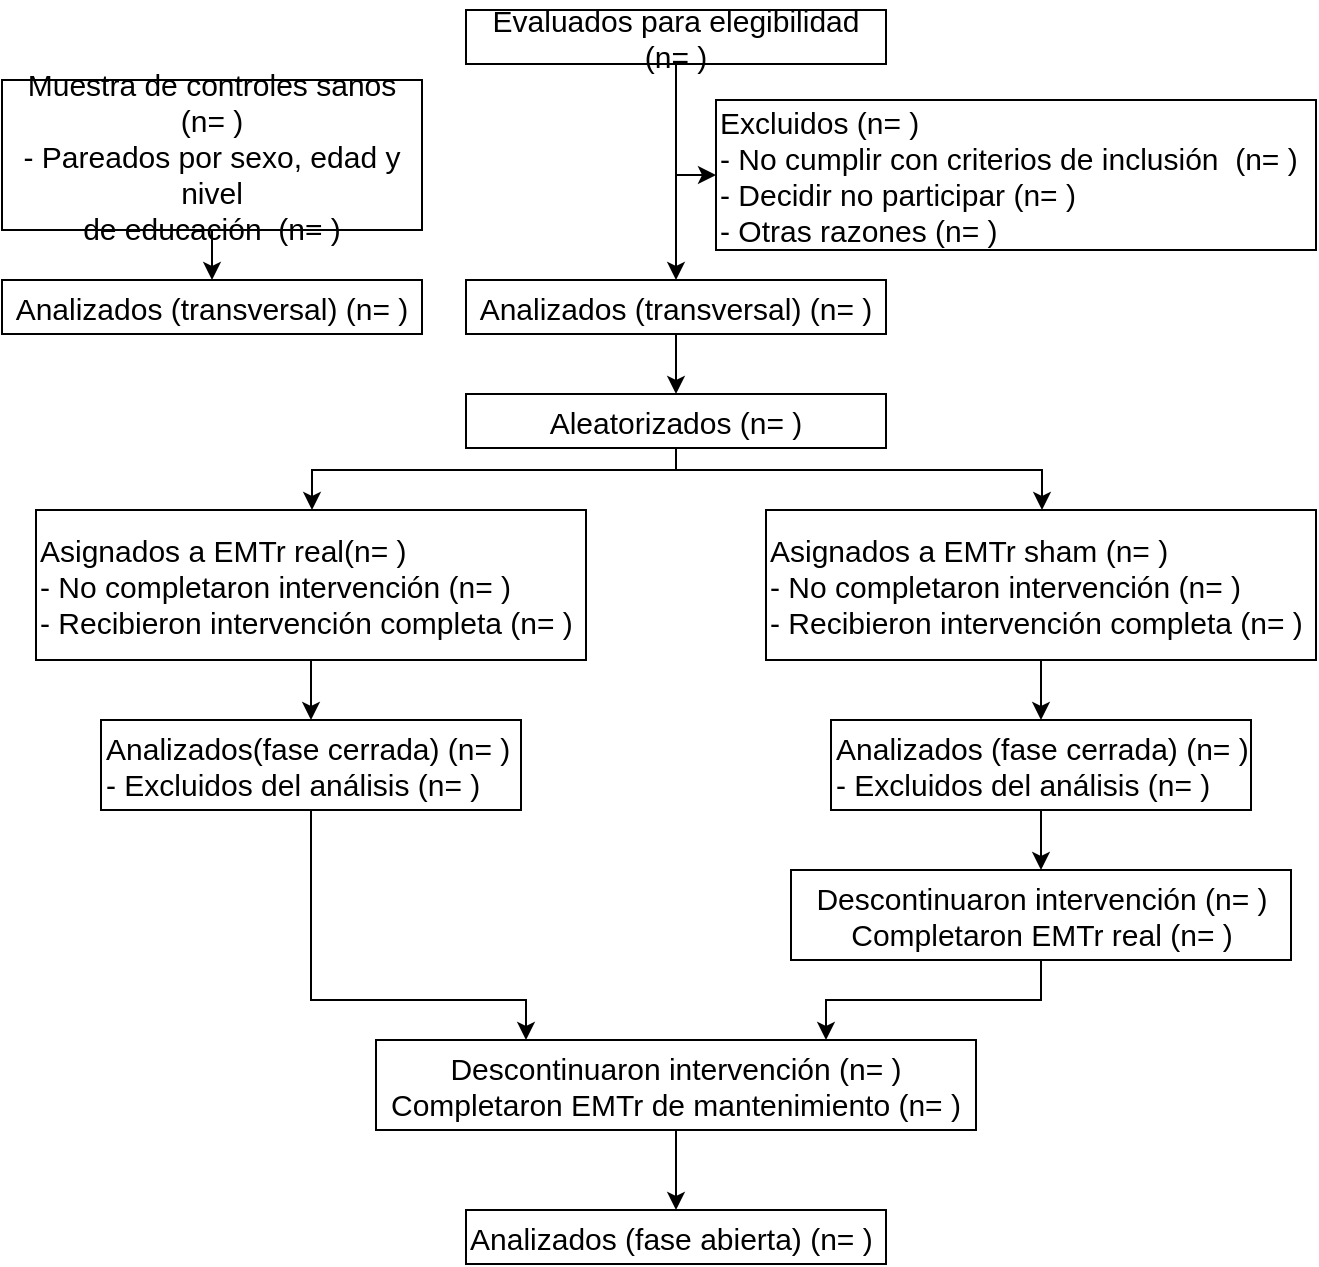 <mxfile version="11.1.5" type="github" pages="1"><diagram id="WCmoovKckkK8-KkLrJQe" name="Page-1"><mxGraphModel dx="1422" dy="822" grid="1" gridSize="10" guides="1" tooltips="1" connect="1" arrows="1" fold="1" page="1" pageScale="1" pageWidth="850" pageHeight="1100" math="0" shadow="0"><root><mxCell id="0"/><mxCell id="1" parent="0"/><mxCell id="HB8jNzePgzjmBR3Wgkgj-1" value="&lt;font style=&quot;font-size: 15px&quot;&gt;Evaluados para elegibilidad (n= )&lt;/font&gt;" style="rounded=0;whiteSpace=wrap;html=1;rotation=0;" parent="1" vertex="1"><mxGeometry x="350" y="35" width="210" height="27" as="geometry"/></mxCell><mxCell id="HB8jNzePgzjmBR3Wgkgj-6" value="&lt;div style=&quot;font-size: 15px&quot; align=&quot;left&quot;&gt;&lt;font style=&quot;font-size: 15px&quot;&gt;Excluidos (n= )&lt;br&gt;- No cumplir con criterios de inclusión&amp;nbsp; (n= )&lt;br&gt;- Decidir no participar (n= )&lt;br&gt;- Otras razones (n= )&lt;/font&gt;&lt;/div&gt;" style="rounded=0;whiteSpace=wrap;html=1;align=left;container=1;rotation=0;" parent="1" vertex="1" collapsed="1"><mxGeometry x="475" y="80" width="300" height="75" as="geometry"><mxRectangle x="400" y="80" width="190" height="56" as="alternateBounds"/></mxGeometry></mxCell><mxCell id="HB8jNzePgzjmBR3Wgkgj-7" value="" style="edgeStyle=orthogonalEdgeStyle;rounded=0;orthogonalLoop=1;jettySize=auto;html=1;exitX=0.5;exitY=1;exitDx=0;exitDy=0;entryX=0;entryY=0.5;entryDx=0;entryDy=0;" parent="1" source="HB8jNzePgzjmBR3Wgkgj-1" target="HB8jNzePgzjmBR3Wgkgj-6" edge="1"><mxGeometry relative="1" as="geometry"/></mxCell><mxCell id="sRWXhoOYLkrZEvFtPLJc-5" style="edgeStyle=orthogonalEdgeStyle;rounded=0;orthogonalLoop=1;jettySize=auto;html=1;" edge="1" parent="1" source="HB8jNzePgzjmBR3Wgkgj-2" target="sRWXhoOYLkrZEvFtPLJc-1"><mxGeometry relative="1" as="geometry"><Array as="points"><mxPoint x="455" y="265"/><mxPoint x="273" y="265"/></Array></mxGeometry></mxCell><mxCell id="sRWXhoOYLkrZEvFtPLJc-6" style="edgeStyle=orthogonalEdgeStyle;rounded=0;orthogonalLoop=1;jettySize=auto;html=1;exitX=0.5;exitY=1;exitDx=0;exitDy=0;" edge="1" parent="1" source="HB8jNzePgzjmBR3Wgkgj-2" target="sRWXhoOYLkrZEvFtPLJc-2"><mxGeometry relative="1" as="geometry"><Array as="points"><mxPoint x="455" y="265"/><mxPoint x="638" y="265"/></Array></mxGeometry></mxCell><mxCell id="HB8jNzePgzjmBR3Wgkgj-2" value="&lt;font style=&quot;font-size: 15px&quot;&gt;Aleatorizados (n= )&lt;/font&gt;" style="rounded=0;whiteSpace=wrap;html=1;rotation=0;" parent="1" vertex="1"><mxGeometry x="350" y="227" width="210" height="27" as="geometry"/></mxCell><mxCell id="HB8jNzePgzjmBR3Wgkgj-3" value="" style="edgeStyle=orthogonalEdgeStyle;rounded=0;orthogonalLoop=1;jettySize=auto;html=1;exitX=0.5;exitY=1;exitDx=0;exitDy=0;entryX=0.5;entryY=0;entryDx=0;entryDy=0;" parent="1" source="HB8jNzePgzjmBR3Wgkgj-1" target="sRWXhoOYLkrZEvFtPLJc-14" edge="1"><mxGeometry relative="1" as="geometry"><mxPoint x="445" y="150" as="targetPoint"/></mxGeometry></mxCell><mxCell id="sRWXhoOYLkrZEvFtPLJc-22" style="edgeStyle=orthogonalEdgeStyle;rounded=0;orthogonalLoop=1;jettySize=auto;html=1;entryX=0.5;entryY=0;entryDx=0;entryDy=0;" edge="1" parent="1" source="sRWXhoOYLkrZEvFtPLJc-1" target="sRWXhoOYLkrZEvFtPLJc-21"><mxGeometry relative="1" as="geometry"><mxPoint x="305" y="460" as="targetPoint"/></mxGeometry></mxCell><mxCell id="sRWXhoOYLkrZEvFtPLJc-1" value="&lt;div style=&quot;font-size: 15px&quot; align=&quot;left&quot;&gt;&lt;font style=&quot;font-size: 15px&quot;&gt;Asignados a EMTr real(n= )&lt;br&gt;- No completaron intervención  (n= )&lt;br&gt;- Recibieron intervención completa (n= )&lt;br&gt;&lt;/font&gt;&lt;/div&gt;" style="rounded=0;whiteSpace=wrap;html=1;align=left;rotation=0;" vertex="1" parent="1"><mxGeometry x="135" y="285" width="275" height="75" as="geometry"/></mxCell><mxCell id="sRWXhoOYLkrZEvFtPLJc-26" value="" style="edgeStyle=orthogonalEdgeStyle;rounded=0;orthogonalLoop=1;jettySize=auto;html=1;entryX=0.5;entryY=0;entryDx=0;entryDy=0;" edge="1" parent="1" source="sRWXhoOYLkrZEvFtPLJc-2" target="sRWXhoOYLkrZEvFtPLJc-19"><mxGeometry relative="1" as="geometry"><mxPoint x="650" y="465" as="targetPoint"/></mxGeometry></mxCell><mxCell id="sRWXhoOYLkrZEvFtPLJc-2" value="&lt;font style=&quot;font-size: 15px&quot;&gt;Asignados a EMTr sham (n= )&lt;br&gt;&lt;/font&gt;&lt;div style=&quot;font-size: 15px&quot; align=&quot;left&quot;&gt;&lt;font style=&quot;font-size: 15px&quot;&gt;- No completaron intervención (n= )&lt;br&gt;- Recibieron intervención completa (n= )&lt;br&gt;&lt;/font&gt;&lt;/div&gt;" style="rounded=0;whiteSpace=wrap;html=1;align=left;rotation=0;" vertex="1" parent="1"><mxGeometry x="500" y="285" width="275" height="75" as="geometry"/></mxCell><mxCell id="sRWXhoOYLkrZEvFtPLJc-24" value="" style="edgeStyle=orthogonalEdgeStyle;rounded=0;orthogonalLoop=1;jettySize=auto;html=1;" edge="1" parent="1" source="sRWXhoOYLkrZEvFtPLJc-19" target="sRWXhoOYLkrZEvFtPLJc-11"><mxGeometry relative="1" as="geometry"/></mxCell><mxCell id="sRWXhoOYLkrZEvFtPLJc-19" value="&lt;div style=&quot;font-size: 15px&quot; align=&quot;left&quot;&gt;&lt;font style=&quot;font-size: 15px&quot;&gt;Analizados (fase cerrada) (n= )&lt;/font&gt;&lt;/div&gt;&lt;div style=&quot;font-size: 15px&quot; align=&quot;left&quot;&gt;&lt;font style=&quot;font-size: 15px&quot;&gt;- Excluidos del análisis (n= )&lt;br&gt;&lt;/font&gt;&lt;/div&gt;" style="rounded=0;whiteSpace=wrap;html=1;align=left;rotation=0;" vertex="1" parent="1"><mxGeometry x="532.5" y="390" width="210" height="45" as="geometry"/></mxCell><mxCell id="sRWXhoOYLkrZEvFtPLJc-29" value="" style="edgeStyle=orthogonalEdgeStyle;rounded=0;orthogonalLoop=1;jettySize=auto;html=1;entryX=0.75;entryY=0;entryDx=0;entryDy=0;" edge="1" parent="1" source="sRWXhoOYLkrZEvFtPLJc-11" target="sRWXhoOYLkrZEvFtPLJc-28"><mxGeometry relative="1" as="geometry"><Array as="points"><mxPoint x="638" y="530"/><mxPoint x="530" y="530"/></Array></mxGeometry></mxCell><mxCell id="sRWXhoOYLkrZEvFtPLJc-11" value="&lt;div style=&quot;font-size: 15px&quot; align=&quot;center&quot;&gt;&lt;font style=&quot;font-size: 15px&quot;&gt;Descontinuaron intervención (n= )&lt;/font&gt;&lt;/div&gt;&lt;div style=&quot;font-size: 15px&quot; align=&quot;center&quot;&gt;&lt;font style=&quot;font-size: 15px&quot;&gt;Completaron EMTr real (n= )&lt;br&gt;&lt;/font&gt;&lt;/div&gt;" style="rounded=0;whiteSpace=wrap;html=1;align=center;rotation=0;" vertex="1" parent="1"><mxGeometry x="512.5" y="465" width="250" height="45" as="geometry"/></mxCell><mxCell id="sRWXhoOYLkrZEvFtPLJc-36" style="edgeStyle=orthogonalEdgeStyle;rounded=0;orthogonalLoop=1;jettySize=auto;html=1;" edge="1" parent="1" source="sRWXhoOYLkrZEvFtPLJc-4" target="sRWXhoOYLkrZEvFtPLJc-15"><mxGeometry relative="1" as="geometry"/></mxCell><mxCell id="sRWXhoOYLkrZEvFtPLJc-4" value="&lt;font style=&quot;font-size: 15px&quot;&gt;Muestra de controles sanos (n= )&lt;br&gt;&lt;/font&gt;&lt;div style=&quot;font-size: 15px&quot; align=&quot;center&quot;&gt;&lt;font style=&quot;font-size: 15px&quot;&gt;- Pareados por sexo, edad y nivel&lt;br&gt;de educación&amp;nbsp; (n= )&lt;br&gt;&lt;/font&gt;&lt;/div&gt;" style="rounded=0;whiteSpace=wrap;html=1;align=center;rotation=0;" vertex="1" parent="1"><mxGeometry x="118" y="70" width="210" height="75" as="geometry"/></mxCell><mxCell id="sRWXhoOYLkrZEvFtPLJc-15" value="&lt;div style=&quot;font-size: 15px&quot; align=&quot;center&quot;&gt;&lt;font style=&quot;font-size: 15px&quot;&gt;Analizados (transversal) (n= )&lt;br&gt;&lt;/font&gt;&lt;/div&gt;" style="rounded=0;whiteSpace=wrap;html=1;align=center;rotation=0;" vertex="1" parent="1"><mxGeometry x="118" y="170" width="210" height="27" as="geometry"/></mxCell><mxCell id="sRWXhoOYLkrZEvFtPLJc-18" style="edgeStyle=orthogonalEdgeStyle;rounded=0;orthogonalLoop=1;jettySize=auto;html=1;entryX=0.5;entryY=0;entryDx=0;entryDy=0;" edge="1" parent="1" source="sRWXhoOYLkrZEvFtPLJc-14" target="HB8jNzePgzjmBR3Wgkgj-2"><mxGeometry relative="1" as="geometry"/></mxCell><mxCell id="sRWXhoOYLkrZEvFtPLJc-14" value="&lt;font style=&quot;font-size: 15px&quot;&gt;Analizados (transversal) (n= )&lt;/font&gt;" style="rounded=0;whiteSpace=wrap;html=1;rotation=0;" vertex="1" parent="1"><mxGeometry x="350" y="170" width="210" height="27" as="geometry"/></mxCell><mxCell id="sRWXhoOYLkrZEvFtPLJc-41" style="edgeStyle=orthogonalEdgeStyle;rounded=0;orthogonalLoop=1;jettySize=auto;html=1;entryX=0.25;entryY=0;entryDx=0;entryDy=0;" edge="1" parent="1" source="sRWXhoOYLkrZEvFtPLJc-21" target="sRWXhoOYLkrZEvFtPLJc-28"><mxGeometry relative="1" as="geometry"><Array as="points"><mxPoint x="273" y="530"/><mxPoint x="380" y="530"/></Array></mxGeometry></mxCell><mxCell id="sRWXhoOYLkrZEvFtPLJc-21" value="&lt;div style=&quot;font-size: 15px&quot; align=&quot;left&quot;&gt;&lt;font style=&quot;font-size: 15px&quot;&gt;Analizados(fase cerrada) (n= )&lt;/font&gt;&lt;/div&gt;&lt;div style=&quot;font-size: 15px&quot; align=&quot;left&quot;&gt;&lt;font style=&quot;font-size: 15px&quot;&gt;- Excluidos del análisis (n= )&lt;br&gt;&lt;/font&gt;&lt;/div&gt;" style="rounded=0;whiteSpace=wrap;html=1;align=left;rotation=0;" vertex="1" parent="1"><mxGeometry x="167.5" y="390" width="210" height="45" as="geometry"/></mxCell><mxCell id="sRWXhoOYLkrZEvFtPLJc-31" value="" style="edgeStyle=orthogonalEdgeStyle;rounded=0;orthogonalLoop=1;jettySize=auto;html=1;" edge="1" parent="1" source="sRWXhoOYLkrZEvFtPLJc-28" target="sRWXhoOYLkrZEvFtPLJc-30"><mxGeometry relative="1" as="geometry"/></mxCell><mxCell id="sRWXhoOYLkrZEvFtPLJc-28" value="&lt;font style=&quot;font-size: 15px&quot;&gt;Descontinuaron intervención (n= )&lt;/font&gt;&lt;div style=&quot;font-size: 15px&quot; align=&quot;center&quot;&gt;&lt;font style=&quot;font-size: 15px&quot;&gt;Completaron EMTr de mantenimiento (n= )&lt;br&gt;&lt;/font&gt;&lt;/div&gt;" style="rounded=0;whiteSpace=wrap;html=1;align=center;rotation=0;" vertex="1" parent="1"><mxGeometry x="305" y="550" width="300" height="45" as="geometry"/></mxCell><mxCell id="sRWXhoOYLkrZEvFtPLJc-30" value="&lt;font style=&quot;font-size: 15px&quot;&gt;Analizados (fase abierta) (n= )&lt;/font&gt;" style="rounded=0;whiteSpace=wrap;html=1;align=left;rotation=0;" vertex="1" parent="1"><mxGeometry x="350" y="635" width="210" height="27" as="geometry"/></mxCell></root></mxGraphModel></diagram></mxfile>